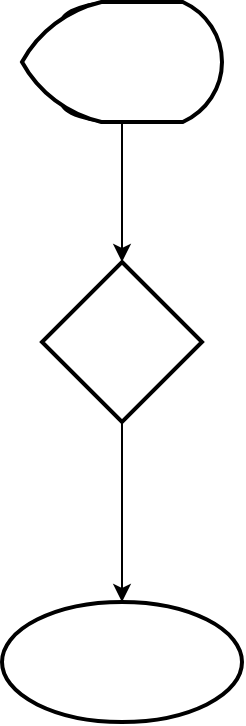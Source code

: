 <mxfile version="16.6.1" type="github">
  <diagram id="OA-crFaYtUBZIhcZp7TP" name="Page-1">
    <mxGraphModel dx="975" dy="764" grid="1" gridSize="10" guides="1" tooltips="1" connect="1" arrows="1" fold="1" page="1" pageScale="1" pageWidth="827" pageHeight="1169" math="0" shadow="0">
      <root>
        <mxCell id="0" />
        <mxCell id="1" parent="0" />
        <mxCell id="fJpYyIbXkoogERbRVHtv-1" value="" style="strokeWidth=2;html=1;shape=mxgraph.flowchart.database;whiteSpace=wrap;" vertex="1" parent="1">
          <mxGeometry x="380" y="360" width="60" height="60" as="geometry" />
        </mxCell>
        <mxCell id="fJpYyIbXkoogERbRVHtv-4" value="" style="edgeStyle=orthogonalEdgeStyle;rounded=0;orthogonalLoop=1;jettySize=auto;html=1;" edge="1" parent="1" source="fJpYyIbXkoogERbRVHtv-2" target="fJpYyIbXkoogERbRVHtv-3">
          <mxGeometry relative="1" as="geometry" />
        </mxCell>
        <mxCell id="fJpYyIbXkoogERbRVHtv-2" value="" style="strokeWidth=2;html=1;shape=mxgraph.flowchart.display;whiteSpace=wrap;" vertex="1" parent="1">
          <mxGeometry x="360" y="360" width="100" height="60" as="geometry" />
        </mxCell>
        <mxCell id="fJpYyIbXkoogERbRVHtv-7" value="" style="edgeStyle=orthogonalEdgeStyle;rounded=0;orthogonalLoop=1;jettySize=auto;html=1;" edge="1" parent="1" source="fJpYyIbXkoogERbRVHtv-3" target="fJpYyIbXkoogERbRVHtv-6">
          <mxGeometry relative="1" as="geometry" />
        </mxCell>
        <mxCell id="fJpYyIbXkoogERbRVHtv-3" value="" style="rhombus;whiteSpace=wrap;html=1;strokeWidth=2;" vertex="1" parent="1">
          <mxGeometry x="370" y="490" width="80" height="80" as="geometry" />
        </mxCell>
        <mxCell id="fJpYyIbXkoogERbRVHtv-6" value="" style="ellipse;whiteSpace=wrap;html=1;strokeWidth=2;" vertex="1" parent="1">
          <mxGeometry x="350" y="660" width="120" height="60" as="geometry" />
        </mxCell>
      </root>
    </mxGraphModel>
  </diagram>
</mxfile>
